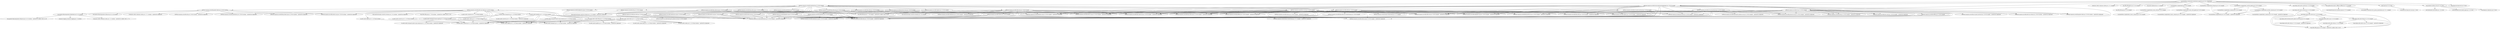digraph prometheus__cloudwatch_exporter {
	"io.prometheus.cloudwatch:cloudwatch_exporter:jar:0.16.1-SNAPSHOT" -> "software.amazon.awssdk:cloudwatch:jar:2.29.40:compile" ; 
	"io.prometheus.cloudwatch:cloudwatch_exporter:jar:0.16.1-SNAPSHOT" -> "software.amazon.awssdk:sts:jar:2.29.40:compile" ; 
	"io.prometheus.cloudwatch:cloudwatch_exporter:jar:0.16.1-SNAPSHOT" -> "software.amazon.awssdk:resourcegroupstaggingapi:jar:2.29.40:compile" ; 
	"io.prometheus.cloudwatch:cloudwatch_exporter:jar:0.16.1-SNAPSHOT" -> "commons-codec:commons-codec:jar:1.17.1:compile" ; 
	"io.prometheus.cloudwatch:cloudwatch_exporter:jar:0.16.1-SNAPSHOT" -> "org.slf4j:slf4j-jdk14:jar:2.0.16:compile" ; 
	"io.prometheus.cloudwatch:cloudwatch_exporter:jar:0.16.1-SNAPSHOT" -> "org.yaml:snakeyaml:jar:2.3:compile" ; 
	"io.prometheus.cloudwatch:cloudwatch_exporter:jar:0.16.1-SNAPSHOT" -> "io.prometheus:simpleclient:jar:0.16.0:compile" ; 
	"io.prometheus.cloudwatch:cloudwatch_exporter:jar:0.16.1-SNAPSHOT" -> "io.prometheus:simpleclient_servlet_jakarta:jar:0.16.0:compile" ; 
	"io.prometheus.cloudwatch:cloudwatch_exporter:jar:0.16.1-SNAPSHOT" -> "io.prometheus:simpleclient_hotspot:jar:0.16.0:compile" ; 
	"io.prometheus.cloudwatch:cloudwatch_exporter:jar:0.16.1-SNAPSHOT" -> "org.eclipse.jetty:jetty-servlet:jar:11.0.24:compile" ; 
	"io.prometheus.cloudwatch:cloudwatch_exporter:jar:0.16.1-SNAPSHOT" -> "com.github.ben-manes.caffeine:caffeine:jar:3.1.8:compile" ; 
	"io.prometheus.cloudwatch:cloudwatch_exporter:jar:0.16.1-SNAPSHOT" -> "junit:junit:jar:4.13.2:test" ; 
	"io.prometheus.cloudwatch:cloudwatch_exporter:jar:0.16.1-SNAPSHOT" -> "org.mockito:mockito-core:jar:5.14.2:test" ; 
	"io.prometheus.cloudwatch:cloudwatch_exporter:jar:0.16.1-SNAPSHOT" -> "org.hamcrest:hamcrest:jar:3.0:test" ; 
	"software.amazon.awssdk:cloudwatch:jar:2.29.40:compile" -> "software.amazon.awssdk:aws-query-protocol:jar:2.29.40:compile" ; 
	"software.amazon.awssdk:cloudwatch:jar:2.29.40:compile" -> "software.amazon.awssdk:protocol-core:jar:2.29.40:compile" ; 
	"software.amazon.awssdk:cloudwatch:jar:2.29.40:compile" -> "software.amazon.awssdk:http-auth-aws:jar:2.29.40:compile" ; 
	"software.amazon.awssdk:cloudwatch:jar:2.29.40:compile" -> "software.amazon.awssdk:sdk-core:jar:2.29.40:compile" ; 
	"software.amazon.awssdk:cloudwatch:jar:2.29.40:compile" -> "software.amazon.awssdk:auth:jar:2.29.40:compile" ; 
	"software.amazon.awssdk:cloudwatch:jar:2.29.40:compile" -> "software.amazon.awssdk:http-auth-spi:jar:2.29.40:compile" ; 
	"software.amazon.awssdk:cloudwatch:jar:2.29.40:compile" -> "software.amazon.awssdk:http-auth:jar:2.29.40:compile" ; 
	"software.amazon.awssdk:cloudwatch:jar:2.29.40:compile" -> "software.amazon.awssdk:identity-spi:jar:2.29.40:compile" ; 
	"software.amazon.awssdk:cloudwatch:jar:2.29.40:compile" -> "software.amazon.awssdk:http-client-spi:jar:2.29.40:compile" ; 
	"software.amazon.awssdk:cloudwatch:jar:2.29.40:compile" -> "software.amazon.awssdk:regions:jar:2.29.40:compile" ; 
	"software.amazon.awssdk:cloudwatch:jar:2.29.40:compile" -> "software.amazon.awssdk:annotations:jar:2.29.40:compile" ; 
	"software.amazon.awssdk:cloudwatch:jar:2.29.40:compile" -> "software.amazon.awssdk:utils:jar:2.29.40:compile" ; 
	"software.amazon.awssdk:cloudwatch:jar:2.29.40:compile" -> "software.amazon.awssdk:aws-core:jar:2.29.40:compile" ; 
	"software.amazon.awssdk:cloudwatch:jar:2.29.40:compile" -> "software.amazon.awssdk:metrics-spi:jar:2.29.40:compile" ; 
	"software.amazon.awssdk:cloudwatch:jar:2.29.40:compile" -> "software.amazon.awssdk:json-utils:jar:2.29.40:compile" ; 
	"software.amazon.awssdk:cloudwatch:jar:2.29.40:compile" -> "software.amazon.awssdk:endpoints-spi:jar:2.29.40:compile" ; 
	"software.amazon.awssdk:cloudwatch:jar:2.29.40:compile" -> "software.amazon.awssdk:retries-spi:jar:2.29.40:compile" ; 
	"software.amazon.awssdk:cloudwatch:jar:2.29.40:compile" -> "software.amazon.awssdk:apache-client:jar:2.29.40:runtime" ; 
	"software.amazon.awssdk:cloudwatch:jar:2.29.40:compile" -> "software.amazon.awssdk:netty-nio-client:jar:2.29.40:runtime" ; 
	"software.amazon.awssdk:aws-query-protocol:jar:2.29.40:compile" -> "(software.amazon.awssdk:protocol-core:jar:2.29.40:compile - omitted for duplicate)" ; 
	"software.amazon.awssdk:aws-query-protocol:jar:2.29.40:compile" -> "(software.amazon.awssdk:aws-core:jar:2.29.40:compile - omitted for duplicate)" ; 
	"software.amazon.awssdk:aws-query-protocol:jar:2.29.40:compile" -> "(software.amazon.awssdk:sdk-core:jar:2.29.40:compile - omitted for duplicate)" ; 
	"software.amazon.awssdk:aws-query-protocol:jar:2.29.40:compile" -> "(software.amazon.awssdk:annotations:jar:2.29.40:compile - omitted for duplicate)" ; 
	"software.amazon.awssdk:aws-query-protocol:jar:2.29.40:compile" -> "(software.amazon.awssdk:http-client-spi:jar:2.29.40:compile - omitted for duplicate)" ; 
	"software.amazon.awssdk:aws-query-protocol:jar:2.29.40:compile" -> "(software.amazon.awssdk:utils:jar:2.29.40:compile - omitted for duplicate)" ; 
	"software.amazon.awssdk:protocol-core:jar:2.29.40:compile" -> "(software.amazon.awssdk:sdk-core:jar:2.29.40:compile - omitted for duplicate)" ; 
	"software.amazon.awssdk:protocol-core:jar:2.29.40:compile" -> "(software.amazon.awssdk:annotations:jar:2.29.40:compile - omitted for duplicate)" ; 
	"software.amazon.awssdk:protocol-core:jar:2.29.40:compile" -> "(software.amazon.awssdk:utils:jar:2.29.40:compile - omitted for duplicate)" ; 
	"software.amazon.awssdk:protocol-core:jar:2.29.40:compile" -> "(software.amazon.awssdk:http-client-spi:jar:2.29.40:compile - omitted for duplicate)" ; 
	"software.amazon.awssdk:http-auth-aws:jar:2.29.40:compile" -> "(software.amazon.awssdk:annotations:jar:2.29.40:compile - omitted for duplicate)" ; 
	"software.amazon.awssdk:http-auth-aws:jar:2.29.40:compile" -> "(software.amazon.awssdk:utils:jar:2.29.40:compile - omitted for duplicate)" ; 
	"software.amazon.awssdk:http-auth-aws:jar:2.29.40:compile" -> "(software.amazon.awssdk:identity-spi:jar:2.29.40:compile - omitted for duplicate)" ; 
	"software.amazon.awssdk:http-auth-aws:jar:2.29.40:compile" -> "(software.amazon.awssdk:http-client-spi:jar:2.29.40:compile - omitted for duplicate)" ; 
	"software.amazon.awssdk:http-auth-aws:jar:2.29.40:compile" -> "(software.amazon.awssdk:http-auth-spi:jar:2.29.40:compile - omitted for duplicate)" ; 
	"software.amazon.awssdk:http-auth-aws:jar:2.29.40:compile" -> "software.amazon.awssdk:checksums-spi:jar:2.29.40:compile" ; 
	"software.amazon.awssdk:http-auth-aws:jar:2.29.40:compile" -> "software.amazon.awssdk:checksums:jar:2.29.40:compile" ; 
	"software.amazon.awssdk:checksums-spi:jar:2.29.40:compile" -> "(software.amazon.awssdk:annotations:jar:2.29.40:compile - omitted for duplicate)" ; 
	"software.amazon.awssdk:checksums:jar:2.29.40:compile" -> "(software.amazon.awssdk:annotations:jar:2.29.40:compile - omitted for duplicate)" ; 
	"software.amazon.awssdk:checksums:jar:2.29.40:compile" -> "(software.amazon.awssdk:checksums-spi:jar:2.29.40:compile - omitted for duplicate)" ; 
	"software.amazon.awssdk:checksums:jar:2.29.40:compile" -> "(software.amazon.awssdk:utils:jar:2.29.40:compile - omitted for duplicate)" ; 
	"software.amazon.awssdk:sdk-core:jar:2.29.40:compile" -> "(software.amazon.awssdk:annotations:jar:2.29.40:compile - omitted for duplicate)" ; 
	"software.amazon.awssdk:sdk-core:jar:2.29.40:compile" -> "(software.amazon.awssdk:http-client-spi:jar:2.29.40:compile - omitted for duplicate)" ; 
	"software.amazon.awssdk:sdk-core:jar:2.29.40:compile" -> "(software.amazon.awssdk:metrics-spi:jar:2.29.40:compile - omitted for duplicate)" ; 
	"software.amazon.awssdk:sdk-core:jar:2.29.40:compile" -> "(software.amazon.awssdk:endpoints-spi:jar:2.29.40:compile - omitted for duplicate)" ; 
	"software.amazon.awssdk:sdk-core:jar:2.29.40:compile" -> "(software.amazon.awssdk:http-auth-spi:jar:2.29.40:compile - omitted for duplicate)" ; 
	"software.amazon.awssdk:sdk-core:jar:2.29.40:compile" -> "(software.amazon.awssdk:http-auth-aws:jar:2.29.40:compile - omitted for duplicate)" ; 
	"software.amazon.awssdk:sdk-core:jar:2.29.40:compile" -> "(software.amazon.awssdk:checksums-spi:jar:2.29.40:compile - omitted for duplicate)" ; 
	"software.amazon.awssdk:sdk-core:jar:2.29.40:compile" -> "(software.amazon.awssdk:checksums:jar:2.29.40:compile - omitted for duplicate)" ; 
	"software.amazon.awssdk:sdk-core:jar:2.29.40:compile" -> "(software.amazon.awssdk:identity-spi:jar:2.29.40:compile - omitted for duplicate)" ; 
	"software.amazon.awssdk:sdk-core:jar:2.29.40:compile" -> "(software.amazon.awssdk:utils:jar:2.29.40:compile - omitted for duplicate)" ; 
	"software.amazon.awssdk:sdk-core:jar:2.29.40:compile" -> "(software.amazon.awssdk:profiles:jar:2.29.40:compile - omitted for duplicate)" ; 
	"software.amazon.awssdk:sdk-core:jar:2.29.40:compile" -> "(software.amazon.awssdk:retries-spi:jar:2.29.40:compile - omitted for duplicate)" ; 
	"software.amazon.awssdk:sdk-core:jar:2.29.40:compile" -> "software.amazon.awssdk:retries:jar:2.29.40:compile" ; 
	"software.amazon.awssdk:sdk-core:jar:2.29.40:compile" -> "(org.slf4j:slf4j-api:jar:1.7.36:compile - omitted for conflict with 2.0.16)" ; 
	"software.amazon.awssdk:sdk-core:jar:2.29.40:compile" -> "org.reactivestreams:reactive-streams:jar:1.0.4:compile" ; 
	"software.amazon.awssdk:retries:jar:2.29.40:compile" -> "(software.amazon.awssdk:retries-spi:jar:2.29.40:compile - omitted for duplicate)" ; 
	"software.amazon.awssdk:retries:jar:2.29.40:compile" -> "(software.amazon.awssdk:annotations:jar:2.29.40:compile - omitted for duplicate)" ; 
	"software.amazon.awssdk:retries:jar:2.29.40:compile" -> "(software.amazon.awssdk:utils:jar:2.29.40:compile - omitted for duplicate)" ; 
	"software.amazon.awssdk:auth:jar:2.29.40:compile" -> "(software.amazon.awssdk:annotations:jar:2.29.40:compile - omitted for duplicate)" ; 
	"software.amazon.awssdk:auth:jar:2.29.40:compile" -> "(software.amazon.awssdk:utils:jar:2.29.40:compile - omitted for duplicate)" ; 
	"software.amazon.awssdk:auth:jar:2.29.40:compile" -> "(software.amazon.awssdk:sdk-core:jar:2.29.40:compile - omitted for duplicate)" ; 
	"software.amazon.awssdk:auth:jar:2.29.40:compile" -> "(software.amazon.awssdk:identity-spi:jar:2.29.40:compile - omitted for duplicate)" ; 
	"software.amazon.awssdk:auth:jar:2.29.40:compile" -> "(software.amazon.awssdk:regions:jar:2.29.40:compile - omitted for duplicate)" ; 
	"software.amazon.awssdk:auth:jar:2.29.40:compile" -> "(software.amazon.awssdk:profiles:jar:2.29.40:compile - omitted for duplicate)" ; 
	"software.amazon.awssdk:auth:jar:2.29.40:compile" -> "(software.amazon.awssdk:http-client-spi:jar:2.29.40:compile - omitted for duplicate)" ; 
	"software.amazon.awssdk:auth:jar:2.29.40:compile" -> "(software.amazon.awssdk:json-utils:jar:2.29.40:compile - omitted for duplicate)" ; 
	"software.amazon.awssdk:auth:jar:2.29.40:compile" -> "(software.amazon.awssdk:http-auth-aws:jar:2.29.40:compile - omitted for duplicate)" ; 
	"software.amazon.awssdk:auth:jar:2.29.40:compile" -> "software.amazon.awssdk:http-auth-aws-eventstream:jar:2.29.40:compile" ; 
	"software.amazon.awssdk:auth:jar:2.29.40:compile" -> "(software.amazon.awssdk:http-auth:jar:2.29.40:compile - omitted for duplicate)" ; 
	"software.amazon.awssdk:auth:jar:2.29.40:compile" -> "(software.amazon.awssdk:http-auth-spi:jar:2.29.40:compile - omitted for duplicate)" ; 
	"software.amazon.awssdk:auth:jar:2.29.40:compile" -> "software.amazon.eventstream:eventstream:jar:1.0.1:compile" ; 
	"software.amazon.awssdk:http-auth-aws-eventstream:jar:2.29.40:compile" -> "(software.amazon.awssdk:annotations:jar:2.29.40:compile - omitted for duplicate)" ; 
	"software.amazon.awssdk:http-auth-aws-eventstream:jar:2.29.40:compile" -> "(software.amazon.eventstream:eventstream:jar:1.0.1:compile - omitted for duplicate)" ; 
	"software.amazon.awssdk:http-auth-spi:jar:2.29.40:compile" -> "(software.amazon.awssdk:annotations:jar:2.29.40:compile - omitted for duplicate)" ; 
	"software.amazon.awssdk:http-auth-spi:jar:2.29.40:compile" -> "(software.amazon.awssdk:utils:jar:2.29.40:compile - omitted for duplicate)" ; 
	"software.amazon.awssdk:http-auth-spi:jar:2.29.40:compile" -> "(software.amazon.awssdk:http-client-spi:jar:2.29.40:compile - omitted for duplicate)" ; 
	"software.amazon.awssdk:http-auth-spi:jar:2.29.40:compile" -> "(org.reactivestreams:reactive-streams:jar:1.0.4:compile - omitted for duplicate)" ; 
	"software.amazon.awssdk:http-auth-spi:jar:2.29.40:compile" -> "(software.amazon.awssdk:identity-spi:jar:2.29.40:compile - omitted for duplicate)" ; 
	"software.amazon.awssdk:http-auth:jar:2.29.40:compile" -> "(software.amazon.awssdk:annotations:jar:2.29.40:compile - omitted for duplicate)" ; 
	"software.amazon.awssdk:http-auth:jar:2.29.40:compile" -> "(software.amazon.awssdk:utils:jar:2.29.40:compile - omitted for duplicate)" ; 
	"software.amazon.awssdk:http-auth:jar:2.29.40:compile" -> "(software.amazon.awssdk:http-client-spi:jar:2.29.40:compile - omitted for duplicate)" ; 
	"software.amazon.awssdk:http-auth:jar:2.29.40:compile" -> "(software.amazon.awssdk:http-auth-spi:jar:2.29.40:compile - omitted for duplicate)" ; 
	"software.amazon.awssdk:http-auth:jar:2.29.40:compile" -> "(software.amazon.awssdk:identity-spi:jar:2.29.40:compile - omitted for duplicate)" ; 
	"software.amazon.awssdk:identity-spi:jar:2.29.40:compile" -> "(software.amazon.awssdk:annotations:jar:2.29.40:compile - omitted for duplicate)" ; 
	"software.amazon.awssdk:identity-spi:jar:2.29.40:compile" -> "(software.amazon.awssdk:utils:jar:2.29.40:compile - omitted for duplicate)" ; 
	"software.amazon.awssdk:http-client-spi:jar:2.29.40:compile" -> "(software.amazon.awssdk:annotations:jar:2.29.40:compile - omitted for duplicate)" ; 
	"software.amazon.awssdk:http-client-spi:jar:2.29.40:compile" -> "(software.amazon.awssdk:utils:jar:2.29.40:compile - omitted for duplicate)" ; 
	"software.amazon.awssdk:http-client-spi:jar:2.29.40:compile" -> "(software.amazon.awssdk:metrics-spi:jar:2.29.40:compile - omitted for duplicate)" ; 
	"software.amazon.awssdk:http-client-spi:jar:2.29.40:compile" -> "(org.reactivestreams:reactive-streams:jar:1.0.4:compile - omitted for duplicate)" ; 
	"software.amazon.awssdk:regions:jar:2.29.40:compile" -> "(software.amazon.awssdk:annotations:jar:2.29.40:compile - omitted for duplicate)" ; 
	"software.amazon.awssdk:regions:jar:2.29.40:compile" -> "(software.amazon.awssdk:utils:jar:2.29.40:compile - omitted for duplicate)" ; 
	"software.amazon.awssdk:regions:jar:2.29.40:compile" -> "(software.amazon.awssdk:sdk-core:jar:2.29.40:compile - omitted for duplicate)" ; 
	"software.amazon.awssdk:regions:jar:2.29.40:compile" -> "(software.amazon.awssdk:profiles:jar:2.29.40:compile - omitted for duplicate)" ; 
	"software.amazon.awssdk:regions:jar:2.29.40:compile" -> "(software.amazon.awssdk:json-utils:jar:2.29.40:compile - omitted for duplicate)" ; 
	"software.amazon.awssdk:regions:jar:2.29.40:compile" -> "(org.slf4j:slf4j-api:jar:1.7.36:compile - omitted for conflict with 2.0.16)" ; 
	"software.amazon.awssdk:utils:jar:2.29.40:compile" -> "(org.reactivestreams:reactive-streams:jar:1.0.4:compile - omitted for duplicate)" ; 
	"software.amazon.awssdk:utils:jar:2.29.40:compile" -> "(software.amazon.awssdk:annotations:jar:2.29.40:compile - omitted for duplicate)" ; 
	"software.amazon.awssdk:utils:jar:2.29.40:compile" -> "(org.slf4j:slf4j-api:jar:1.7.36:compile - omitted for conflict with 2.0.16)" ; 
	"software.amazon.awssdk:aws-core:jar:2.29.40:compile" -> "(software.amazon.awssdk:annotations:jar:2.29.40:compile - omitted for duplicate)" ; 
	"software.amazon.awssdk:aws-core:jar:2.29.40:compile" -> "(software.amazon.awssdk:regions:jar:2.29.40:compile - omitted for duplicate)" ; 
	"software.amazon.awssdk:aws-core:jar:2.29.40:compile" -> "(software.amazon.awssdk:auth:jar:2.29.40:compile - omitted for duplicate)" ; 
	"software.amazon.awssdk:aws-core:jar:2.29.40:compile" -> "(software.amazon.awssdk:http-auth-spi:jar:2.29.40:compile - omitted for duplicate)" ; 
	"software.amazon.awssdk:aws-core:jar:2.29.40:compile" -> "(software.amazon.awssdk:identity-spi:jar:2.29.40:compile - omitted for duplicate)" ; 
	"software.amazon.awssdk:aws-core:jar:2.29.40:compile" -> "(software.amazon.awssdk:http-auth:jar:2.29.40:compile - omitted for duplicate)" ; 
	"software.amazon.awssdk:aws-core:jar:2.29.40:compile" -> "(software.amazon.awssdk:profiles:jar:2.29.40:compile - omitted for duplicate)" ; 
	"software.amazon.awssdk:aws-core:jar:2.29.40:compile" -> "(software.amazon.awssdk:sdk-core:jar:2.29.40:compile - omitted for duplicate)" ; 
	"software.amazon.awssdk:aws-core:jar:2.29.40:compile" -> "(software.amazon.awssdk:http-client-spi:jar:2.29.40:compile - omitted for duplicate)" ; 
	"software.amazon.awssdk:aws-core:jar:2.29.40:compile" -> "(software.amazon.awssdk:metrics-spi:jar:2.29.40:compile - omitted for duplicate)" ; 
	"software.amazon.awssdk:aws-core:jar:2.29.40:compile" -> "(software.amazon.awssdk:endpoints-spi:jar:2.29.40:compile - omitted for duplicate)" ; 
	"software.amazon.awssdk:aws-core:jar:2.29.40:compile" -> "(software.amazon.awssdk:utils:jar:2.29.40:compile - omitted for duplicate)" ; 
	"software.amazon.awssdk:aws-core:jar:2.29.40:compile" -> "(software.amazon.awssdk:retries-spi:jar:2.29.40:compile - omitted for duplicate)" ; 
	"software.amazon.awssdk:aws-core:jar:2.29.40:compile" -> "(software.amazon.awssdk:retries:jar:2.29.40:compile - omitted for duplicate)" ; 
	"software.amazon.awssdk:aws-core:jar:2.29.40:compile" -> "(software.amazon.eventstream:eventstream:jar:1.0.1:compile - omitted for duplicate)" ; 
	"software.amazon.awssdk:metrics-spi:jar:2.29.40:compile" -> "(software.amazon.awssdk:annotations:jar:2.29.40:compile - omitted for duplicate)" ; 
	"software.amazon.awssdk:metrics-spi:jar:2.29.40:compile" -> "(software.amazon.awssdk:utils:jar:2.29.40:compile - omitted for duplicate)" ; 
	"software.amazon.awssdk:json-utils:jar:2.29.40:compile" -> "(software.amazon.awssdk:utils:jar:2.29.40:compile - omitted for duplicate)" ; 
	"software.amazon.awssdk:json-utils:jar:2.29.40:compile" -> "(software.amazon.awssdk:annotations:jar:2.29.40:compile - omitted for duplicate)" ; 
	"software.amazon.awssdk:json-utils:jar:2.29.40:compile" -> "software.amazon.awssdk:third-party-jackson-core:jar:2.29.40:compile" ; 
	"software.amazon.awssdk:endpoints-spi:jar:2.29.40:compile" -> "(software.amazon.awssdk:annotations:jar:2.29.40:compile - omitted for duplicate)" ; 
	"software.amazon.awssdk:retries-spi:jar:2.29.40:compile" -> "(software.amazon.awssdk:annotations:jar:2.29.40:compile - omitted for duplicate)" ; 
	"software.amazon.awssdk:retries-spi:jar:2.29.40:compile" -> "(software.amazon.awssdk:utils:jar:2.29.40:compile - omitted for duplicate)" ; 
	"software.amazon.awssdk:apache-client:jar:2.29.40:runtime" -> "(software.amazon.awssdk:http-client-spi:jar:2.29.40:runtime - omitted for duplicate)" ; 
	"software.amazon.awssdk:apache-client:jar:2.29.40:runtime" -> "(software.amazon.awssdk:metrics-spi:jar:2.29.40:runtime - omitted for duplicate)" ; 
	"software.amazon.awssdk:apache-client:jar:2.29.40:runtime" -> "(software.amazon.awssdk:utils:jar:2.29.40:runtime - omitted for duplicate)" ; 
	"software.amazon.awssdk:apache-client:jar:2.29.40:runtime" -> "(software.amazon.awssdk:annotations:jar:2.29.40:runtime - omitted for duplicate)" ; 
	"software.amazon.awssdk:apache-client:jar:2.29.40:runtime" -> "org.apache.httpcomponents:httpclient:jar:4.5.13:runtime" ; 
	"software.amazon.awssdk:apache-client:jar:2.29.40:runtime" -> "org.apache.httpcomponents:httpcore:jar:4.4.16:runtime" ; 
	"software.amazon.awssdk:apache-client:jar:2.29.40:runtime" -> "(commons-codec:commons-codec:jar:1.17.1:runtime - omitted for duplicate)" ; 
	"org.apache.httpcomponents:httpclient:jar:4.5.13:runtime" -> "(org.apache.httpcomponents:httpcore:jar:4.4.13:runtime - omitted for conflict with 4.4.16)" ; 
	"org.apache.httpcomponents:httpclient:jar:4.5.13:runtime" -> "commons-logging:commons-logging:jar:1.2:runtime" ; 
	"org.apache.httpcomponents:httpclient:jar:4.5.13:runtime" -> "(commons-codec:commons-codec:jar:1.11:runtime - omitted for conflict with 1.17.1)" ; 
	"software.amazon.awssdk:netty-nio-client:jar:2.29.40:runtime" -> "(software.amazon.awssdk:annotations:jar:2.29.40:runtime - omitted for duplicate)" ; 
	"software.amazon.awssdk:netty-nio-client:jar:2.29.40:runtime" -> "(software.amazon.awssdk:http-client-spi:jar:2.29.40:runtime - omitted for duplicate)" ; 
	"software.amazon.awssdk:netty-nio-client:jar:2.29.40:runtime" -> "(software.amazon.awssdk:utils:jar:2.29.40:runtime - omitted for duplicate)" ; 
	"software.amazon.awssdk:netty-nio-client:jar:2.29.40:runtime" -> "(software.amazon.awssdk:metrics-spi:jar:2.29.40:runtime - omitted for duplicate)" ; 
	"software.amazon.awssdk:netty-nio-client:jar:2.29.40:runtime" -> "io.netty:netty-codec-http:jar:4.1.115.Final:runtime" ; 
	"software.amazon.awssdk:netty-nio-client:jar:2.29.40:runtime" -> "io.netty:netty-codec-http2:jar:4.1.115.Final:runtime" ; 
	"software.amazon.awssdk:netty-nio-client:jar:2.29.40:runtime" -> "io.netty:netty-codec:jar:4.1.115.Final:runtime" ; 
	"software.amazon.awssdk:netty-nio-client:jar:2.29.40:runtime" -> "io.netty:netty-transport:jar:4.1.115.Final:runtime" ; 
	"software.amazon.awssdk:netty-nio-client:jar:2.29.40:runtime" -> "io.netty:netty-common:jar:4.1.115.Final:runtime" ; 
	"software.amazon.awssdk:netty-nio-client:jar:2.29.40:runtime" -> "io.netty:netty-buffer:jar:4.1.115.Final:runtime" ; 
	"software.amazon.awssdk:netty-nio-client:jar:2.29.40:runtime" -> "io.netty:netty-handler:jar:4.1.115.Final:runtime" ; 
	"software.amazon.awssdk:netty-nio-client:jar:2.29.40:runtime" -> "io.netty:netty-transport-classes-epoll:jar:4.1.115.Final:runtime" ; 
	"software.amazon.awssdk:netty-nio-client:jar:2.29.40:runtime" -> "io.netty:netty-resolver:jar:4.1.115.Final:runtime" ; 
	"software.amazon.awssdk:netty-nio-client:jar:2.29.40:runtime" -> "(org.reactivestreams:reactive-streams:jar:1.0.4:runtime - omitted for duplicate)" ; 
	"software.amazon.awssdk:netty-nio-client:jar:2.29.40:runtime" -> "(org.slf4j:slf4j-api:jar:1.7.36:runtime - omitted for conflict with 2.0.16)" ; 
	"io.netty:netty-codec-http:jar:4.1.115.Final:runtime" -> "(io.netty:netty-common:jar:4.1.115.Final:runtime - omitted for duplicate)" ; 
	"io.netty:netty-codec-http:jar:4.1.115.Final:runtime" -> "(io.netty:netty-buffer:jar:4.1.115.Final:runtime - omitted for duplicate)" ; 
	"io.netty:netty-codec-http:jar:4.1.115.Final:runtime" -> "(io.netty:netty-transport:jar:4.1.115.Final:runtime - omitted for duplicate)" ; 
	"io.netty:netty-codec-http:jar:4.1.115.Final:runtime" -> "(io.netty:netty-codec:jar:4.1.115.Final:runtime - omitted for duplicate)" ; 
	"io.netty:netty-codec-http:jar:4.1.115.Final:runtime" -> "(io.netty:netty-handler:jar:4.1.115.Final:runtime - omitted for duplicate)" ; 
	"io.netty:netty-codec-http2:jar:4.1.115.Final:runtime" -> "(io.netty:netty-common:jar:4.1.115.Final:runtime - omitted for duplicate)" ; 
	"io.netty:netty-codec-http2:jar:4.1.115.Final:runtime" -> "(io.netty:netty-buffer:jar:4.1.115.Final:runtime - omitted for duplicate)" ; 
	"io.netty:netty-codec-http2:jar:4.1.115.Final:runtime" -> "(io.netty:netty-transport:jar:4.1.115.Final:runtime - omitted for duplicate)" ; 
	"io.netty:netty-codec-http2:jar:4.1.115.Final:runtime" -> "(io.netty:netty-codec:jar:4.1.115.Final:runtime - omitted for duplicate)" ; 
	"io.netty:netty-codec-http2:jar:4.1.115.Final:runtime" -> "(io.netty:netty-handler:jar:4.1.115.Final:runtime - omitted for duplicate)" ; 
	"io.netty:netty-codec-http2:jar:4.1.115.Final:runtime" -> "(io.netty:netty-codec-http:jar:4.1.115.Final:runtime - omitted for duplicate)" ; 
	"io.netty:netty-codec:jar:4.1.115.Final:runtime" -> "(io.netty:netty-common:jar:4.1.115.Final:runtime - omitted for duplicate)" ; 
	"io.netty:netty-codec:jar:4.1.115.Final:runtime" -> "(io.netty:netty-buffer:jar:4.1.115.Final:runtime - omitted for duplicate)" ; 
	"io.netty:netty-codec:jar:4.1.115.Final:runtime" -> "(io.netty:netty-transport:jar:4.1.115.Final:runtime - omitted for duplicate)" ; 
	"io.netty:netty-transport:jar:4.1.115.Final:runtime" -> "(io.netty:netty-common:jar:4.1.115.Final:runtime - omitted for duplicate)" ; 
	"io.netty:netty-transport:jar:4.1.115.Final:runtime" -> "(io.netty:netty-buffer:jar:4.1.115.Final:runtime - omitted for duplicate)" ; 
	"io.netty:netty-transport:jar:4.1.115.Final:runtime" -> "(io.netty:netty-resolver:jar:4.1.115.Final:runtime - omitted for duplicate)" ; 
	"io.netty:netty-buffer:jar:4.1.115.Final:runtime" -> "(io.netty:netty-common:jar:4.1.115.Final:runtime - omitted for duplicate)" ; 
	"io.netty:netty-handler:jar:4.1.115.Final:runtime" -> "(io.netty:netty-common:jar:4.1.115.Final:runtime - omitted for duplicate)" ; 
	"io.netty:netty-handler:jar:4.1.115.Final:runtime" -> "(io.netty:netty-resolver:jar:4.1.115.Final:runtime - omitted for duplicate)" ; 
	"io.netty:netty-handler:jar:4.1.115.Final:runtime" -> "(io.netty:netty-buffer:jar:4.1.115.Final:runtime - omitted for duplicate)" ; 
	"io.netty:netty-handler:jar:4.1.115.Final:runtime" -> "(io.netty:netty-transport:jar:4.1.115.Final:runtime - omitted for duplicate)" ; 
	"io.netty:netty-handler:jar:4.1.115.Final:runtime" -> "io.netty:netty-transport-native-unix-common:jar:4.1.115.Final:runtime" ; 
	"io.netty:netty-handler:jar:4.1.115.Final:runtime" -> "(io.netty:netty-codec:jar:4.1.115.Final:runtime - omitted for duplicate)" ; 
	"io.netty:netty-transport-native-unix-common:jar:4.1.115.Final:runtime" -> "(io.netty:netty-common:jar:4.1.115.Final:runtime - omitted for duplicate)" ; 
	"io.netty:netty-transport-native-unix-common:jar:4.1.115.Final:runtime" -> "(io.netty:netty-buffer:jar:4.1.115.Final:runtime - omitted for duplicate)" ; 
	"io.netty:netty-transport-native-unix-common:jar:4.1.115.Final:runtime" -> "(io.netty:netty-transport:jar:4.1.115.Final:runtime - omitted for duplicate)" ; 
	"io.netty:netty-transport-classes-epoll:jar:4.1.115.Final:runtime" -> "(io.netty:netty-common:jar:4.1.115.Final:runtime - omitted for duplicate)" ; 
	"io.netty:netty-transport-classes-epoll:jar:4.1.115.Final:runtime" -> "(io.netty:netty-buffer:jar:4.1.115.Final:runtime - omitted for duplicate)" ; 
	"io.netty:netty-transport-classes-epoll:jar:4.1.115.Final:runtime" -> "(io.netty:netty-transport:jar:4.1.115.Final:runtime - omitted for duplicate)" ; 
	"io.netty:netty-transport-classes-epoll:jar:4.1.115.Final:runtime" -> "(io.netty:netty-transport-native-unix-common:jar:4.1.115.Final:runtime - omitted for duplicate)" ; 
	"io.netty:netty-resolver:jar:4.1.115.Final:runtime" -> "(io.netty:netty-common:jar:4.1.115.Final:runtime - omitted for duplicate)" ; 
	"software.amazon.awssdk:sts:jar:2.29.40:compile" -> "(software.amazon.awssdk:aws-query-protocol:jar:2.29.40:compile - omitted for duplicate)" ; 
	"software.amazon.awssdk:sts:jar:2.29.40:compile" -> "(software.amazon.awssdk:protocol-core:jar:2.29.40:compile - omitted for duplicate)" ; 
	"software.amazon.awssdk:sts:jar:2.29.40:compile" -> "software.amazon.awssdk:profiles:jar:2.29.40:compile" ; 
	"software.amazon.awssdk:sts:jar:2.29.40:compile" -> "(software.amazon.awssdk:http-auth-aws:jar:2.29.40:compile - omitted for duplicate)" ; 
	"software.amazon.awssdk:sts:jar:2.29.40:compile" -> "(software.amazon.awssdk:sdk-core:jar:2.29.40:compile - omitted for duplicate)" ; 
	"software.amazon.awssdk:sts:jar:2.29.40:compile" -> "(software.amazon.awssdk:auth:jar:2.29.40:compile - omitted for duplicate)" ; 
	"software.amazon.awssdk:sts:jar:2.29.40:compile" -> "(software.amazon.awssdk:http-auth-spi:jar:2.29.40:compile - omitted for duplicate)" ; 
	"software.amazon.awssdk:sts:jar:2.29.40:compile" -> "(software.amazon.awssdk:http-auth:jar:2.29.40:compile - omitted for duplicate)" ; 
	"software.amazon.awssdk:sts:jar:2.29.40:compile" -> "(software.amazon.awssdk:identity-spi:jar:2.29.40:compile - omitted for duplicate)" ; 
	"software.amazon.awssdk:sts:jar:2.29.40:compile" -> "(software.amazon.awssdk:http-client-spi:jar:2.29.40:compile - omitted for duplicate)" ; 
	"software.amazon.awssdk:sts:jar:2.29.40:compile" -> "(software.amazon.awssdk:regions:jar:2.29.40:compile - omitted for duplicate)" ; 
	"software.amazon.awssdk:sts:jar:2.29.40:compile" -> "(software.amazon.awssdk:annotations:jar:2.29.40:compile - omitted for duplicate)" ; 
	"software.amazon.awssdk:sts:jar:2.29.40:compile" -> "(software.amazon.awssdk:utils:jar:2.29.40:compile - omitted for duplicate)" ; 
	"software.amazon.awssdk:sts:jar:2.29.40:compile" -> "(software.amazon.awssdk:aws-core:jar:2.29.40:compile - omitted for duplicate)" ; 
	"software.amazon.awssdk:sts:jar:2.29.40:compile" -> "(software.amazon.awssdk:metrics-spi:jar:2.29.40:compile - omitted for duplicate)" ; 
	"software.amazon.awssdk:sts:jar:2.29.40:compile" -> "(software.amazon.awssdk:json-utils:jar:2.29.40:compile - omitted for duplicate)" ; 
	"software.amazon.awssdk:sts:jar:2.29.40:compile" -> "(software.amazon.awssdk:endpoints-spi:jar:2.29.40:compile - omitted for duplicate)" ; 
	"software.amazon.awssdk:sts:jar:2.29.40:compile" -> "(software.amazon.awssdk:retries-spi:jar:2.29.40:compile - omitted for duplicate)" ; 
	"software.amazon.awssdk:sts:jar:2.29.40:compile" -> "(software.amazon.awssdk:apache-client:jar:2.29.40:runtime - omitted for duplicate)" ; 
	"software.amazon.awssdk:sts:jar:2.29.40:compile" -> "(software.amazon.awssdk:netty-nio-client:jar:2.29.40:runtime - omitted for duplicate)" ; 
	"software.amazon.awssdk:profiles:jar:2.29.40:compile" -> "(software.amazon.awssdk:utils:jar:2.29.40:compile - omitted for duplicate)" ; 
	"software.amazon.awssdk:profiles:jar:2.29.40:compile" -> "(software.amazon.awssdk:annotations:jar:2.29.40:compile - omitted for duplicate)" ; 
	"software.amazon.awssdk:resourcegroupstaggingapi:jar:2.29.40:compile" -> "software.amazon.awssdk:aws-json-protocol:jar:2.29.40:compile" ; 
	"software.amazon.awssdk:resourcegroupstaggingapi:jar:2.29.40:compile" -> "(software.amazon.awssdk:protocol-core:jar:2.29.40:compile - omitted for duplicate)" ; 
	"software.amazon.awssdk:resourcegroupstaggingapi:jar:2.29.40:compile" -> "(software.amazon.awssdk:http-auth-aws:jar:2.29.40:compile - omitted for duplicate)" ; 
	"software.amazon.awssdk:resourcegroupstaggingapi:jar:2.29.40:compile" -> "(software.amazon.awssdk:sdk-core:jar:2.29.40:compile - omitted for duplicate)" ; 
	"software.amazon.awssdk:resourcegroupstaggingapi:jar:2.29.40:compile" -> "(software.amazon.awssdk:auth:jar:2.29.40:compile - omitted for duplicate)" ; 
	"software.amazon.awssdk:resourcegroupstaggingapi:jar:2.29.40:compile" -> "(software.amazon.awssdk:http-auth-spi:jar:2.29.40:compile - omitted for duplicate)" ; 
	"software.amazon.awssdk:resourcegroupstaggingapi:jar:2.29.40:compile" -> "(software.amazon.awssdk:http-auth:jar:2.29.40:compile - omitted for duplicate)" ; 
	"software.amazon.awssdk:resourcegroupstaggingapi:jar:2.29.40:compile" -> "(software.amazon.awssdk:identity-spi:jar:2.29.40:compile - omitted for duplicate)" ; 
	"software.amazon.awssdk:resourcegroupstaggingapi:jar:2.29.40:compile" -> "(software.amazon.awssdk:http-client-spi:jar:2.29.40:compile - omitted for duplicate)" ; 
	"software.amazon.awssdk:resourcegroupstaggingapi:jar:2.29.40:compile" -> "(software.amazon.awssdk:regions:jar:2.29.40:compile - omitted for duplicate)" ; 
	"software.amazon.awssdk:resourcegroupstaggingapi:jar:2.29.40:compile" -> "(software.amazon.awssdk:annotations:jar:2.29.40:compile - omitted for duplicate)" ; 
	"software.amazon.awssdk:resourcegroupstaggingapi:jar:2.29.40:compile" -> "(software.amazon.awssdk:utils:jar:2.29.40:compile - omitted for duplicate)" ; 
	"software.amazon.awssdk:resourcegroupstaggingapi:jar:2.29.40:compile" -> "(software.amazon.awssdk:aws-core:jar:2.29.40:compile - omitted for duplicate)" ; 
	"software.amazon.awssdk:resourcegroupstaggingapi:jar:2.29.40:compile" -> "(software.amazon.awssdk:metrics-spi:jar:2.29.40:compile - omitted for duplicate)" ; 
	"software.amazon.awssdk:resourcegroupstaggingapi:jar:2.29.40:compile" -> "(software.amazon.awssdk:json-utils:jar:2.29.40:compile - omitted for duplicate)" ; 
	"software.amazon.awssdk:resourcegroupstaggingapi:jar:2.29.40:compile" -> "(software.amazon.awssdk:endpoints-spi:jar:2.29.40:compile - omitted for duplicate)" ; 
	"software.amazon.awssdk:resourcegroupstaggingapi:jar:2.29.40:compile" -> "(software.amazon.awssdk:retries-spi:jar:2.29.40:compile - omitted for duplicate)" ; 
	"software.amazon.awssdk:resourcegroupstaggingapi:jar:2.29.40:compile" -> "(software.amazon.awssdk:apache-client:jar:2.29.40:runtime - omitted for duplicate)" ; 
	"software.amazon.awssdk:resourcegroupstaggingapi:jar:2.29.40:compile" -> "(software.amazon.awssdk:netty-nio-client:jar:2.29.40:runtime - omitted for duplicate)" ; 
	"software.amazon.awssdk:aws-json-protocol:jar:2.29.40:compile" -> "(software.amazon.awssdk:aws-core:jar:2.29.40:compile - omitted for duplicate)" ; 
	"software.amazon.awssdk:aws-json-protocol:jar:2.29.40:compile" -> "(software.amazon.awssdk:protocol-core:jar:2.29.40:compile - omitted for duplicate)" ; 
	"software.amazon.awssdk:aws-json-protocol:jar:2.29.40:compile" -> "(software.amazon.awssdk:sdk-core:jar:2.29.40:compile - omitted for duplicate)" ; 
	"software.amazon.awssdk:aws-json-protocol:jar:2.29.40:compile" -> "(software.amazon.awssdk:annotations:jar:2.29.40:compile - omitted for duplicate)" ; 
	"software.amazon.awssdk:aws-json-protocol:jar:2.29.40:compile" -> "(software.amazon.awssdk:http-client-spi:jar:2.29.40:compile - omitted for duplicate)" ; 
	"software.amazon.awssdk:aws-json-protocol:jar:2.29.40:compile" -> "(software.amazon.awssdk:utils:jar:2.29.40:compile - omitted for duplicate)" ; 
	"software.amazon.awssdk:aws-json-protocol:jar:2.29.40:compile" -> "(software.amazon.awssdk:third-party-jackson-core:jar:2.29.40:compile - omitted for duplicate)" ; 
	"software.amazon.awssdk:aws-json-protocol:jar:2.29.40:compile" -> "(software.amazon.awssdk:json-utils:jar:2.29.40:compile - omitted for duplicate)" ; 
	"org.slf4j:slf4j-jdk14:jar:2.0.16:compile" -> "org.slf4j:slf4j-api:jar:2.0.16:compile" ; 
	"io.prometheus:simpleclient:jar:0.16.0:compile" -> "io.prometheus:simpleclient_tracer_otel:jar:0.16.0:compile" ; 
	"io.prometheus:simpleclient:jar:0.16.0:compile" -> "io.prometheus:simpleclient_tracer_otel_agent:jar:0.16.0:compile" ; 
	"io.prometheus:simpleclient_tracer_otel:jar:0.16.0:compile" -> "io.prometheus:simpleclient_tracer_common:jar:0.16.0:compile" ; 
	"io.prometheus:simpleclient_tracer_otel_agent:jar:0.16.0:compile" -> "(io.prometheus:simpleclient_tracer_common:jar:0.16.0:compile - omitted for duplicate)" ; 
	"io.prometheus:simpleclient_servlet_jakarta:jar:0.16.0:compile" -> "(io.prometheus:simpleclient:jar:0.16.0:compile - omitted for duplicate)" ; 
	"io.prometheus:simpleclient_servlet_jakarta:jar:0.16.0:compile" -> "io.prometheus:simpleclient_common:jar:0.16.0:compile" ; 
	"io.prometheus:simpleclient_servlet_jakarta:jar:0.16.0:compile" -> "io.prometheus:simpleclient_servlet_common:jar:0.16.0:compile" ; 
	"io.prometheus:simpleclient_common:jar:0.16.0:compile" -> "(io.prometheus:simpleclient:jar:0.16.0:compile - omitted for duplicate)" ; 
	"io.prometheus:simpleclient_servlet_common:jar:0.16.0:compile" -> "(io.prometheus:simpleclient:jar:0.16.0:compile - omitted for duplicate)" ; 
	"io.prometheus:simpleclient_servlet_common:jar:0.16.0:compile" -> "(io.prometheus:simpleclient_common:jar:0.16.0:compile - omitted for duplicate)" ; 
	"io.prometheus:simpleclient_hotspot:jar:0.16.0:compile" -> "(io.prometheus:simpleclient:jar:0.16.0:compile - omitted for duplicate)" ; 
	"org.eclipse.jetty:jetty-servlet:jar:11.0.24:compile" -> "org.eclipse.jetty:jetty-security:jar:11.0.24:compile" ; 
	"org.eclipse.jetty:jetty-servlet:jar:11.0.24:compile" -> "(org.slf4j:slf4j-api:jar:2.0.9:compile - omitted for conflict with 2.0.16)" ; 
	"org.eclipse.jetty:jetty-security:jar:11.0.24:compile" -> "org.eclipse.jetty:jetty-server:jar:11.0.24:compile" ; 
	"org.eclipse.jetty:jetty-security:jar:11.0.24:compile" -> "(org.slf4j:slf4j-api:jar:2.0.9:compile - omitted for conflict with 2.0.16)" ; 
	"org.eclipse.jetty:jetty-server:jar:11.0.24:compile" -> "org.eclipse.jetty:jetty-http:jar:11.0.24:compile" ; 
	"org.eclipse.jetty:jetty-server:jar:11.0.24:compile" -> "org.eclipse.jetty:jetty-io:jar:11.0.24:compile" ; 
	"org.eclipse.jetty:jetty-server:jar:11.0.24:compile" -> "org.eclipse.jetty.toolchain:jetty-jakarta-servlet-api:jar:5.0.2:compile" ; 
	"org.eclipse.jetty:jetty-server:jar:11.0.24:compile" -> "(org.slf4j:slf4j-api:jar:2.0.9:compile - omitted for conflict with 2.0.16)" ; 
	"org.eclipse.jetty:jetty-http:jar:11.0.24:compile" -> "(org.eclipse.jetty:jetty-io:jar:11.0.24:compile - omitted for duplicate)" ; 
	"org.eclipse.jetty:jetty-http:jar:11.0.24:compile" -> "org.eclipse.jetty:jetty-util:jar:11.0.24:compile" ; 
	"org.eclipse.jetty:jetty-http:jar:11.0.24:compile" -> "(org.slf4j:slf4j-api:jar:2.0.9:compile - omitted for conflict with 2.0.16)" ; 
	"org.eclipse.jetty:jetty-util:jar:11.0.24:compile" -> "(org.slf4j:slf4j-api:jar:2.0.9:compile - omitted for conflict with 2.0.16)" ; 
	"org.eclipse.jetty:jetty-io:jar:11.0.24:compile" -> "(org.eclipse.jetty:jetty-util:jar:11.0.24:compile - omitted for duplicate)" ; 
	"org.eclipse.jetty:jetty-io:jar:11.0.24:compile" -> "(org.slf4j:slf4j-api:jar:2.0.9:compile - omitted for conflict with 2.0.16)" ; 
	"com.github.ben-manes.caffeine:caffeine:jar:3.1.8:compile" -> "org.checkerframework:checker-qual:jar:3.37.0:compile" ; 
	"com.github.ben-manes.caffeine:caffeine:jar:3.1.8:compile" -> "com.google.errorprone:error_prone_annotations:jar:2.21.1:compile" ; 
	"junit:junit:jar:4.13.2:test" -> "org.hamcrest:hamcrest-core:jar:1.3:test" ; 
	"org.mockito:mockito-core:jar:5.14.2:test" -> "net.bytebuddy:byte-buddy:jar:1.15.4:test" ; 
	"org.mockito:mockito-core:jar:5.14.2:test" -> "net.bytebuddy:byte-buddy-agent:jar:1.15.4:test" ; 
	"org.mockito:mockito-core:jar:5.14.2:test" -> "org.objenesis:objenesis:jar:3.3:test" ; 
}
